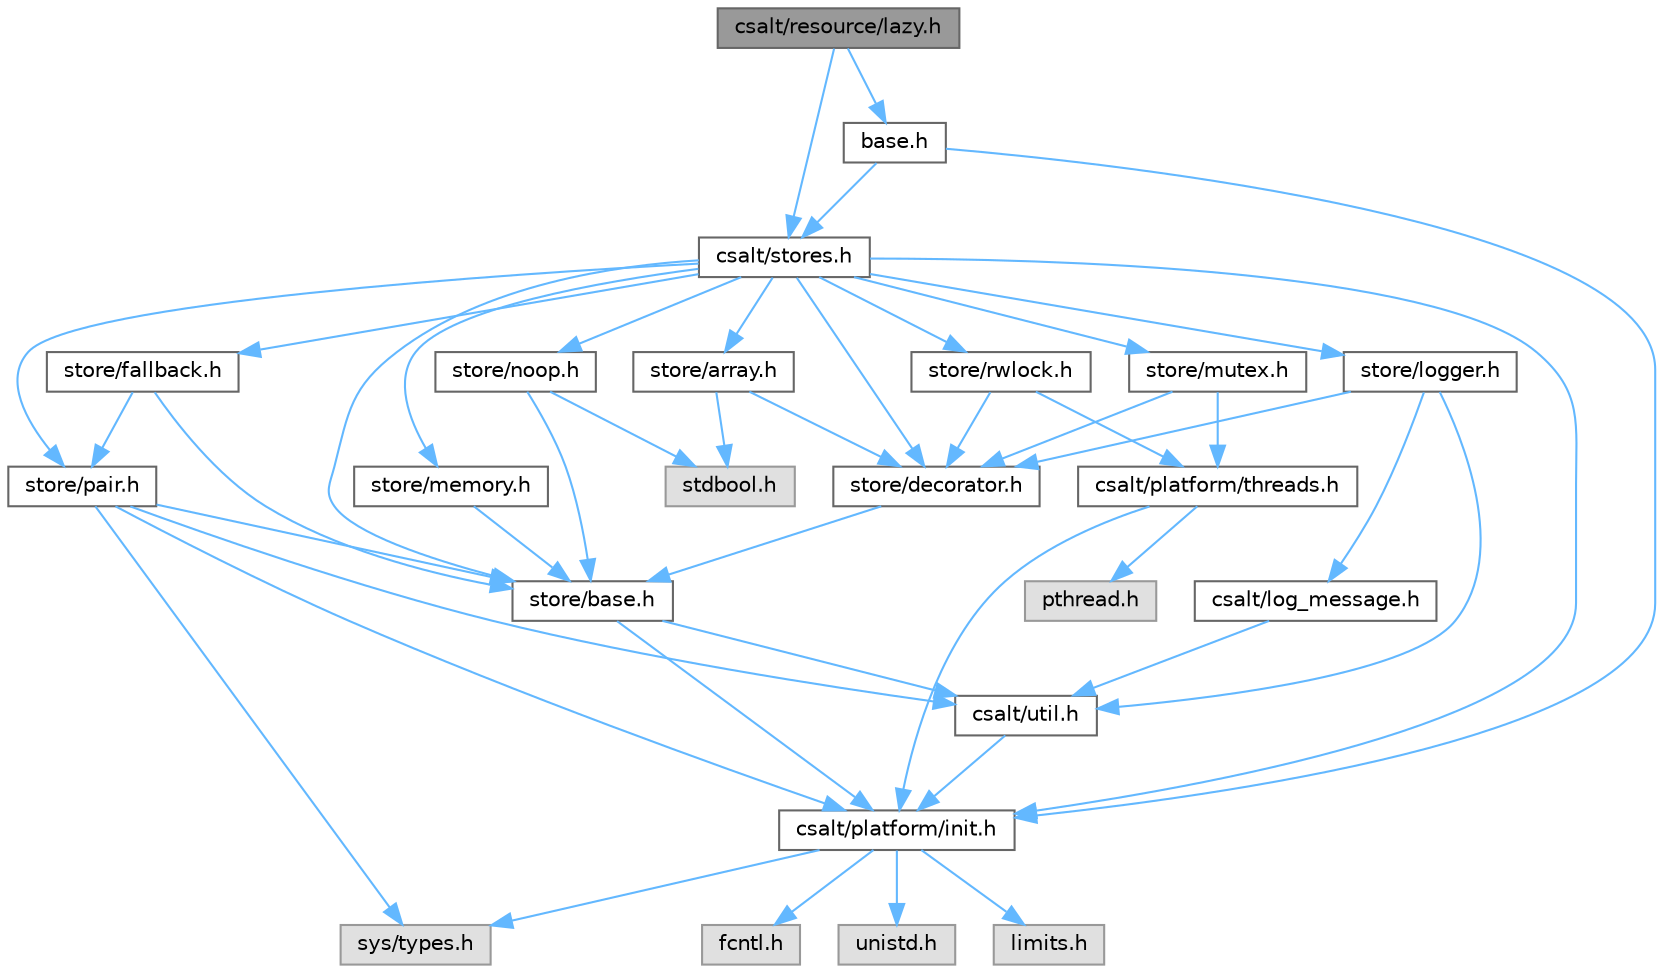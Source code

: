 digraph "csalt/resource/lazy.h"
{
 // LATEX_PDF_SIZE
  bgcolor="transparent";
  edge [fontname=Helvetica,fontsize=10,labelfontname=Helvetica,labelfontsize=10];
  node [fontname=Helvetica,fontsize=10,shape=box,height=0.2,width=0.4];
  Node1 [id="Node000001",label="csalt/resource/lazy.h",height=0.2,width=0.4,color="gray40", fillcolor="grey60", style="filled", fontcolor="black",tooltip="This resource takes a resource and delays initialization until the store is used."];
  Node1 -> Node2 [id="edge1_Node000001_Node000002",color="steelblue1",style="solid",tooltip=" "];
  Node2 [id="Node000002",label="base.h",height=0.2,width=0.4,color="grey40", fillcolor="white", style="filled",URL="$resource_2base_8h.html",tooltip="Provides an interface for resource with lifetimes."];
  Node2 -> Node3 [id="edge2_Node000002_Node000003",color="steelblue1",style="solid",tooltip=" "];
  Node3 [id="Node000003",label="csalt/platform/init.h",height=0.2,width=0.4,color="grey40", fillcolor="white", style="filled",URL="$init_8h_source.html",tooltip=" "];
  Node3 -> Node4 [id="edge3_Node000003_Node000004",color="steelblue1",style="solid",tooltip=" "];
  Node4 [id="Node000004",label="sys/types.h",height=0.2,width=0.4,color="grey60", fillcolor="#E0E0E0", style="filled",tooltip=" "];
  Node3 -> Node5 [id="edge4_Node000003_Node000005",color="steelblue1",style="solid",tooltip=" "];
  Node5 [id="Node000005",label="limits.h",height=0.2,width=0.4,color="grey60", fillcolor="#E0E0E0", style="filled",tooltip=" "];
  Node3 -> Node6 [id="edge5_Node000003_Node000006",color="steelblue1",style="solid",tooltip=" "];
  Node6 [id="Node000006",label="fcntl.h",height=0.2,width=0.4,color="grey60", fillcolor="#E0E0E0", style="filled",tooltip=" "];
  Node3 -> Node7 [id="edge6_Node000003_Node000007",color="steelblue1",style="solid",tooltip=" "];
  Node7 [id="Node000007",label="unistd.h",height=0.2,width=0.4,color="grey60", fillcolor="#E0E0E0", style="filled",tooltip=" "];
  Node2 -> Node8 [id="edge7_Node000002_Node000008",color="steelblue1",style="solid",tooltip=" "];
  Node8 [id="Node000008",label="csalt/stores.h",height=0.2,width=0.4,color="grey40", fillcolor="white", style="filled",URL="$stores_8h_source.html",tooltip=" "];
  Node8 -> Node3 [id="edge8_Node000008_Node000003",color="steelblue1",style="solid",tooltip=" "];
  Node8 -> Node9 [id="edge9_Node000008_Node000009",color="steelblue1",style="solid",tooltip=" "];
  Node9 [id="Node000009",label="store/base.h",height=0.2,width=0.4,color="grey40", fillcolor="white", style="filled",URL="$store_2base_8h.html",tooltip="This file defines interfaces for anything which data can be written to or read from."];
  Node9 -> Node3 [id="edge10_Node000009_Node000003",color="steelblue1",style="solid",tooltip=" "];
  Node9 -> Node10 [id="edge11_Node000009_Node000010",color="steelblue1",style="solid",tooltip=" "];
  Node10 [id="Node000010",label="csalt/util.h",height=0.2,width=0.4,color="grey40", fillcolor="white", style="filled",URL="$util_8h.html",tooltip="This file provides macros for common tasks."];
  Node10 -> Node3 [id="edge12_Node000010_Node000003",color="steelblue1",style="solid",tooltip=" "];
  Node8 -> Node11 [id="edge13_Node000008_Node000011",color="steelblue1",style="solid",tooltip=" "];
  Node11 [id="Node000011",label="store/memory.h",height=0.2,width=0.4,color="grey40", fillcolor="white", style="filled",URL="$memory_8h.html",tooltip="This module defines an interface for static memory, such as globally-defined objects,..."];
  Node11 -> Node9 [id="edge14_Node000011_Node000009",color="steelblue1",style="solid",tooltip=" "];
  Node8 -> Node12 [id="edge15_Node000008_Node000012",color="steelblue1",style="solid",tooltip=" "];
  Node12 [id="Node000012",label="store/pair.h",height=0.2,width=0.4,color="grey40", fillcolor="white", style="filled",URL="$store_2pair_8h.html",tooltip="This file provides store which define relationships between store."];
  Node12 -> Node3 [id="edge16_Node000012_Node000003",color="steelblue1",style="solid",tooltip=" "];
  Node12 -> Node9 [id="edge17_Node000012_Node000009",color="steelblue1",style="solid",tooltip=" "];
  Node12 -> Node10 [id="edge18_Node000012_Node000010",color="steelblue1",style="solid",tooltip=" "];
  Node12 -> Node4 [id="edge19_Node000012_Node000004",color="steelblue1",style="solid",tooltip=" "];
  Node8 -> Node13 [id="edge20_Node000008_Node000013",color="steelblue1",style="solid",tooltip=" "];
  Node13 [id="Node000013",label="store/noop.h",height=0.2,width=0.4,color="grey40", fillcolor="white", style="filled",URL="$noop_8h.html",tooltip="This file is responsible for defining the no-op store and static-store interface."];
  Node13 -> Node9 [id="edge21_Node000013_Node000009",color="steelblue1",style="solid",tooltip=" "];
  Node13 -> Node14 [id="edge22_Node000013_Node000014",color="steelblue1",style="solid",tooltip=" "];
  Node14 [id="Node000014",label="stdbool.h",height=0.2,width=0.4,color="grey60", fillcolor="#E0E0E0", style="filled",tooltip=" "];
  Node8 -> Node15 [id="edge23_Node000008_Node000015",color="steelblue1",style="solid",tooltip=" "];
  Node15 [id="Node000015",label="store/fallback.h",height=0.2,width=0.4,color="grey40", fillcolor="white", style="filled",URL="$store_2fallback_8h.html",tooltip=" "];
  Node15 -> Node9 [id="edge24_Node000015_Node000009",color="steelblue1",style="solid",tooltip=" "];
  Node15 -> Node12 [id="edge25_Node000015_Node000012",color="steelblue1",style="solid",tooltip=" "];
  Node8 -> Node16 [id="edge26_Node000008_Node000016",color="steelblue1",style="solid",tooltip=" "];
  Node16 [id="Node000016",label="store/decorator.h",height=0.2,width=0.4,color="grey40", fillcolor="white", style="filled",URL="$decorator_8h.html",tooltip="This module contains definitions for writing new decorators."];
  Node16 -> Node9 [id="edge27_Node000016_Node000009",color="steelblue1",style="solid",tooltip=" "];
  Node8 -> Node17 [id="edge28_Node000008_Node000017",color="steelblue1",style="solid",tooltip=" "];
  Node17 [id="Node000017",label="store/logger.h",height=0.2,width=0.4,color="grey40", fillcolor="white", style="filled",URL="$store_2logger_8h.html",tooltip="This module provides a logging decorator for store, and related data types."];
  Node17 -> Node16 [id="edge29_Node000017_Node000016",color="steelblue1",style="solid",tooltip=" "];
  Node17 -> Node10 [id="edge30_Node000017_Node000010",color="steelblue1",style="solid",tooltip=" "];
  Node17 -> Node18 [id="edge31_Node000017_Node000018",color="steelblue1",style="solid",tooltip=" "];
  Node18 [id="Node000018",label="csalt/log_message.h",height=0.2,width=0.4,color="grey40", fillcolor="white", style="filled",URL="$log__message_8h.html",tooltip="Provides the csalt_log_message struct, as well as convenience functions for looking up the log_messag..."];
  Node18 -> Node10 [id="edge32_Node000018_Node000010",color="steelblue1",style="solid",tooltip=" "];
  Node8 -> Node19 [id="edge33_Node000008_Node000019",color="steelblue1",style="solid",tooltip=" "];
  Node19 [id="Node000019",label="store/array.h",height=0.2,width=0.4,color="grey40", fillcolor="white", style="filled",URL="$array_8h.html",tooltip="This module provides a decorator which converts read/write/split/size/resize sizes into C-array-like ..."];
  Node19 -> Node16 [id="edge34_Node000019_Node000016",color="steelblue1",style="solid",tooltip=" "];
  Node19 -> Node14 [id="edge35_Node000019_Node000014",color="steelblue1",style="solid",tooltip=" "];
  Node8 -> Node20 [id="edge36_Node000008_Node000020",color="steelblue1",style="solid",tooltip=" "];
  Node20 [id="Node000020",label="store/mutex.h",height=0.2,width=0.4,color="grey40", fillcolor="white", style="filled",URL="$store_2mutex_8h.html",tooltip="Provides a decorator for synchronizing access to a store."];
  Node20 -> Node16 [id="edge37_Node000020_Node000016",color="steelblue1",style="solid",tooltip=" "];
  Node20 -> Node21 [id="edge38_Node000020_Node000021",color="steelblue1",style="solid",tooltip=" "];
  Node21 [id="Node000021",label="csalt/platform/threads.h",height=0.2,width=0.4,color="grey40", fillcolor="white", style="filled",URL="$threads_8h_source.html",tooltip=" "];
  Node21 -> Node3 [id="edge39_Node000021_Node000003",color="steelblue1",style="solid",tooltip=" "];
  Node21 -> Node22 [id="edge40_Node000021_Node000022",color="steelblue1",style="solid",tooltip=" "];
  Node22 [id="Node000022",label="pthread.h",height=0.2,width=0.4,color="grey60", fillcolor="#E0E0E0", style="filled",tooltip=" "];
  Node8 -> Node23 [id="edge41_Node000008_Node000023",color="steelblue1",style="solid",tooltip=" "];
  Node23 [id="Node000023",label="store/rwlock.h",height=0.2,width=0.4,color="grey40", fillcolor="white", style="filled",URL="$rwlock_8h.html",tooltip="A decorator synchronizing access to a store behind a read/write lock."];
  Node23 -> Node16 [id="edge42_Node000023_Node000016",color="steelblue1",style="solid",tooltip=" "];
  Node23 -> Node21 [id="edge43_Node000023_Node000021",color="steelblue1",style="solid",tooltip=" "];
  Node1 -> Node8 [id="edge44_Node000001_Node000008",color="steelblue1",style="solid",tooltip=" "];
}
